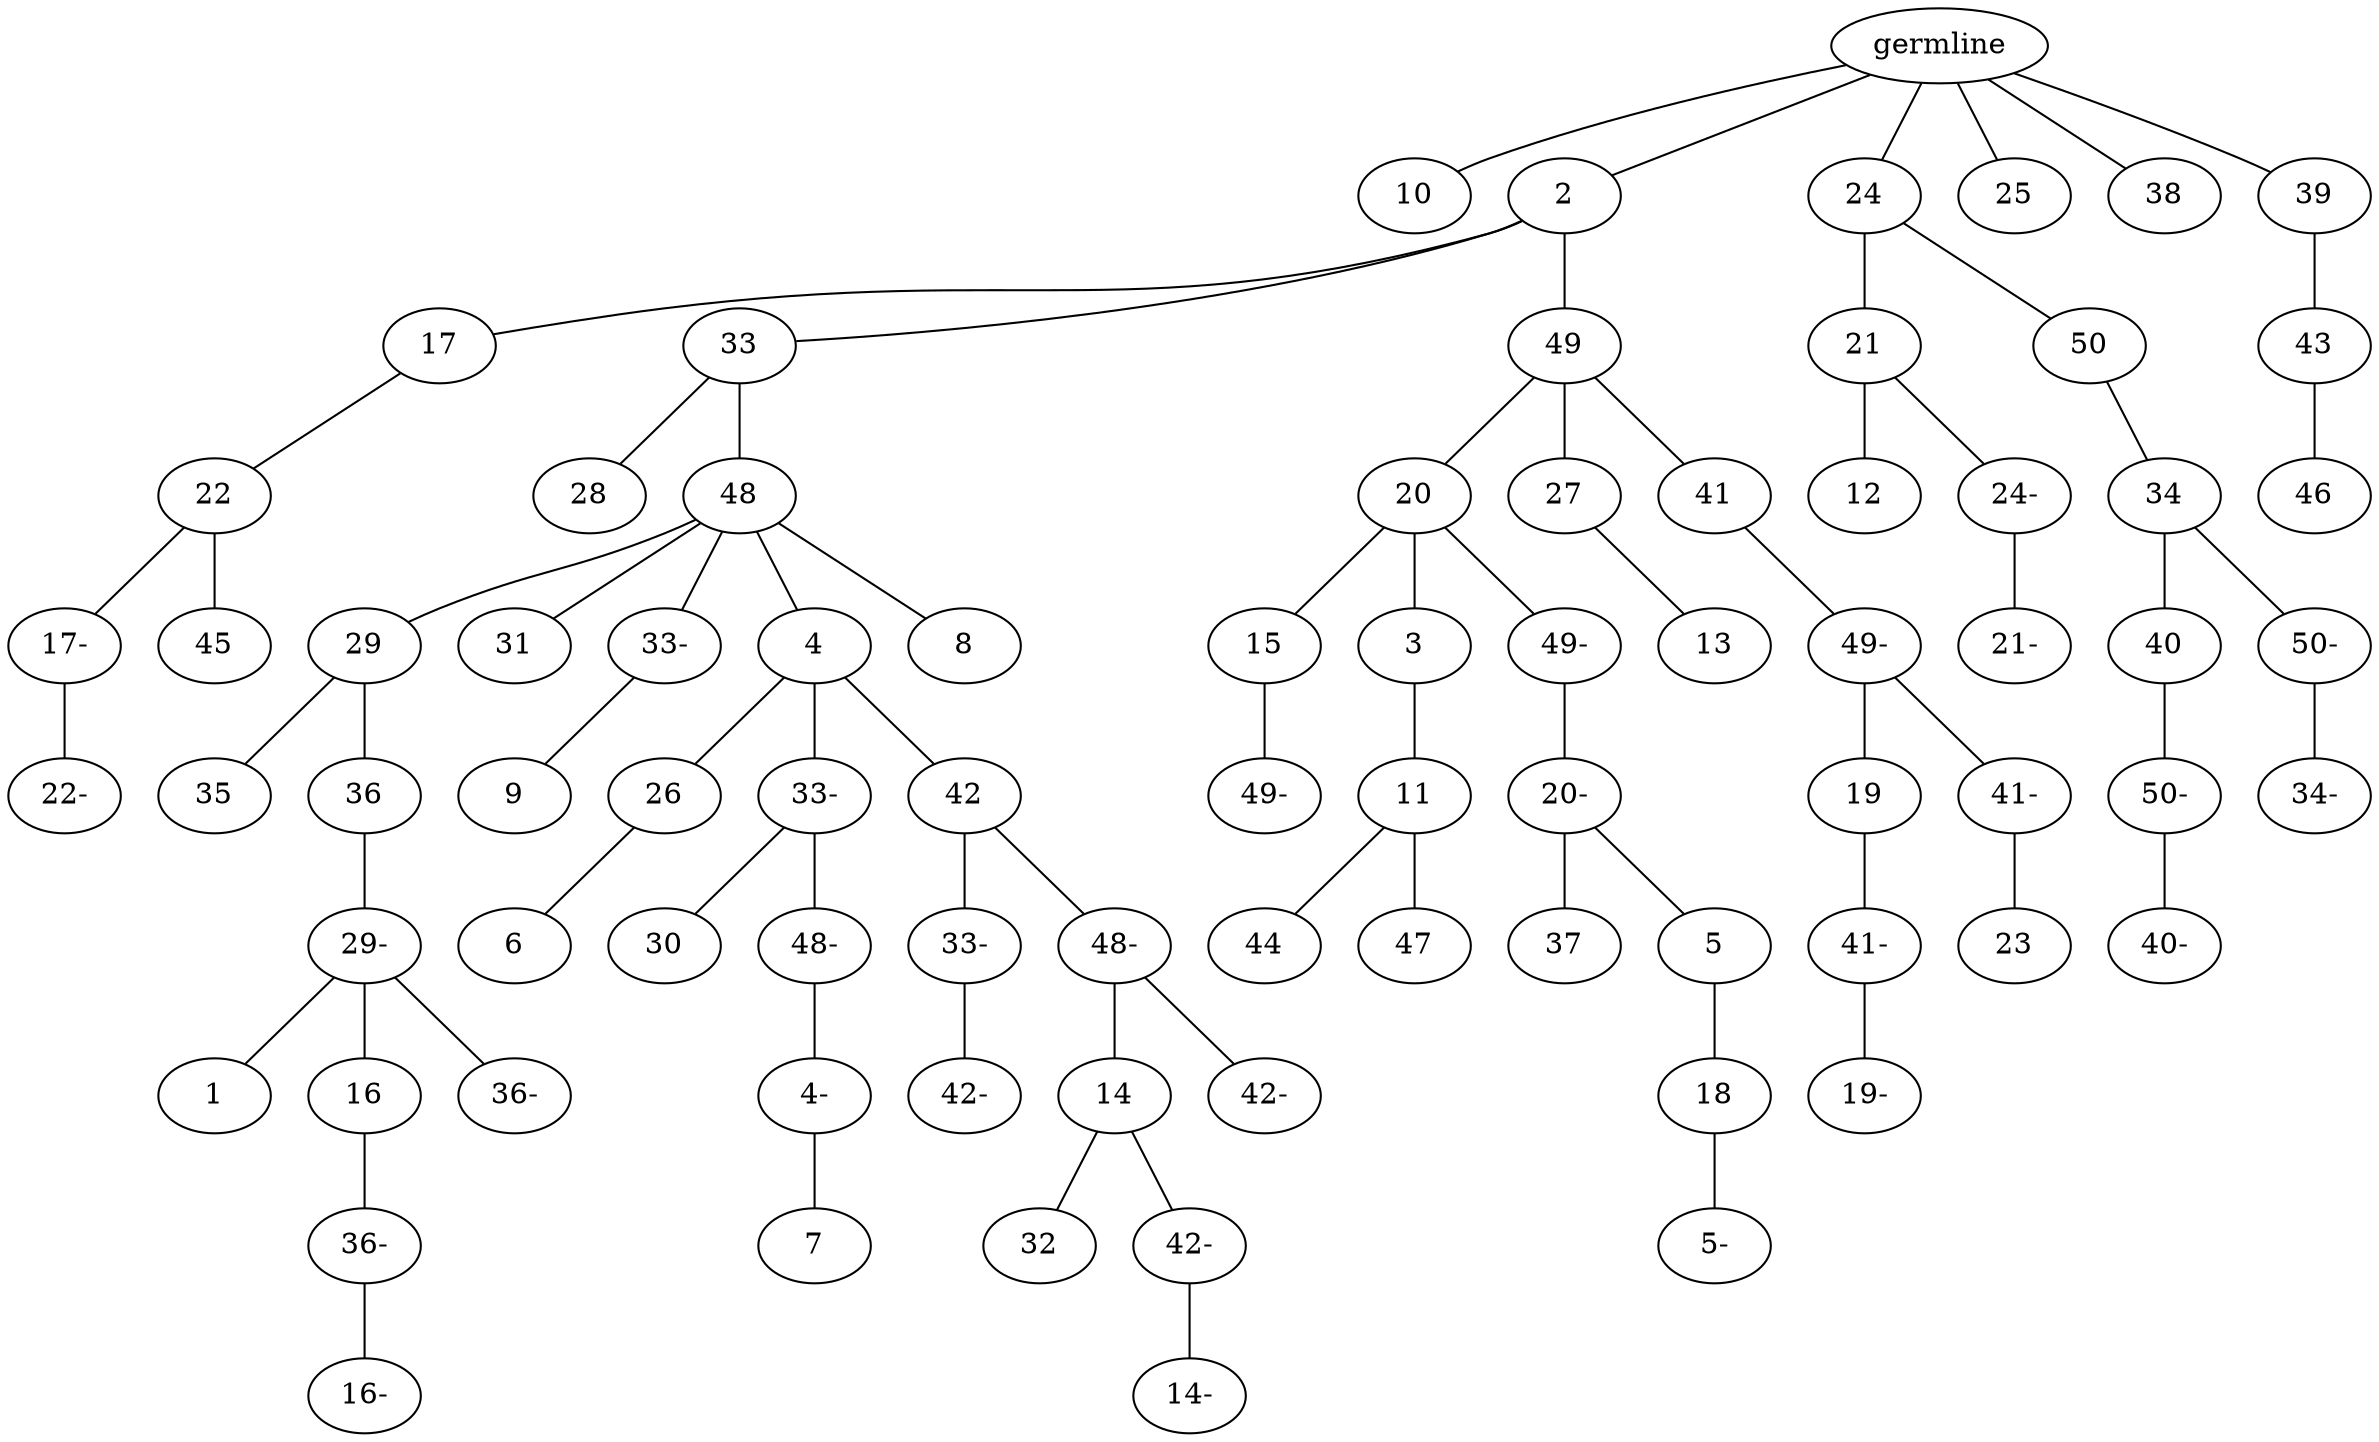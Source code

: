 graph tree {
    "140422457708304" [label="germline"];
    "140422451374256" [label="10"];
    "140422451374832" [label="2"];
    "140422451374784" [label="17"];
    "140422451373584" [label="22"];
    "140422451372576" [label="17-"];
    "140422451373776" [label="22-"];
    "140422451373728" [label="45"];
    "140422451374496" [label="33"];
    "140422451374208" [label="28"];
    "140422451372144" [label="48"];
    "140422451373152" [label="29"];
    "140422451375744" [label="35"];
    "140422451374448" [label="36"];
    "140422451373056" [label="29-"];
    "140422451375504" [label="1"];
    "140422451373920" [label="16"];
    "140422457761904" [label="36-"];
    "140422457762192" [label="16-"];
    "140422451372096" [label="36-"];
    "140422451375264" [label="31"];
    "140422451374640" [label="33-"];
    "140422451526096" [label="9"];
    "140422451374976" [label="4"];
    "140422457763056" [label="26"];
    "140422457762528" [label="6"];
    "140422457763200" [label="33-"];
    "140422457762816" [label="30"];
    "140422457762336" [label="48-"];
    "140422457762960" [label="4-"];
    "140422457763632" [label="7"];
    "140422457763776" [label="42"];
    "140422457763248" [label="33-"];
    "140422457763968" [label="42-"];
    "140422457764400" [label="48-"];
    "140422457764064" [label="14"];
    "140422457764352" [label="32"];
    "140422457764160" [label="42-"];
    "140422457764448" [label="14-"];
    "140422457765360" [label="42-"];
    "140422457762576" [label="8"];
    "140422451373104" [label="49"];
    "140422457763488" [label="20"];
    "140422457765072" [label="15"];
    "140422457765504" [label="49-"];
    "140422457765696" [label="3"];
    "140422457764976" [label="11"];
    "140422457765648" [label="44"];
    "140422457765744" [label="47"];
    "140422457764256" [label="49-"];
    "140422451524416" [label="20-"];
    "140422451524032" [label="37"];
    "140422451523936" [label="5"];
    "140422451524272" [label="18"];
    "140422451524848" [label="5-"];
    "140422457765312" [label="27"];
    "140422451524992" [label="13"];
    "140422457764640" [label="41"];
    "140422451524080" [label="49-"];
    "140422451524608" [label="19"];
    "140422451525328" [label="41-"];
    "140422451525760" [label="19-"];
    "140422451526000" [label="41-"];
    "140422451524944" [label="23"];
    "140422451375456" [label="24"];
    "140422451526240" [label="21"];
    "140422451526048" [label="12"];
    "140422451526144" [label="24-"];
    "140422451527056" [label="21-"];
    "140422451526480" [label="50"];
    "140422451527296" [label="34"];
    "140422451527632" [label="40"];
    "140422466175280" [label="50-"];
    "140422466175568" [label="40-"];
    "140422451527344" [label="50-"];
    "140422466175088" [label="34-"];
    "140422451376032" [label="25"];
    "140422451526720" [label="38"];
    "140422451526624" [label="39"];
    "140422466176192" [label="43"];
    "140422466176048" [label="46"];
    "140422457708304" -- "140422451374256";
    "140422457708304" -- "140422451374832";
    "140422457708304" -- "140422451375456";
    "140422457708304" -- "140422451376032";
    "140422457708304" -- "140422451526720";
    "140422457708304" -- "140422451526624";
    "140422451374832" -- "140422451374784";
    "140422451374832" -- "140422451374496";
    "140422451374832" -- "140422451373104";
    "140422451374784" -- "140422451373584";
    "140422451373584" -- "140422451372576";
    "140422451373584" -- "140422451373728";
    "140422451372576" -- "140422451373776";
    "140422451374496" -- "140422451374208";
    "140422451374496" -- "140422451372144";
    "140422451372144" -- "140422451373152";
    "140422451372144" -- "140422451375264";
    "140422451372144" -- "140422451374640";
    "140422451372144" -- "140422451374976";
    "140422451372144" -- "140422457762576";
    "140422451373152" -- "140422451375744";
    "140422451373152" -- "140422451374448";
    "140422451374448" -- "140422451373056";
    "140422451373056" -- "140422451375504";
    "140422451373056" -- "140422451373920";
    "140422451373056" -- "140422451372096";
    "140422451373920" -- "140422457761904";
    "140422457761904" -- "140422457762192";
    "140422451374640" -- "140422451526096";
    "140422451374976" -- "140422457763056";
    "140422451374976" -- "140422457763200";
    "140422451374976" -- "140422457763776";
    "140422457763056" -- "140422457762528";
    "140422457763200" -- "140422457762816";
    "140422457763200" -- "140422457762336";
    "140422457762336" -- "140422457762960";
    "140422457762960" -- "140422457763632";
    "140422457763776" -- "140422457763248";
    "140422457763776" -- "140422457764400";
    "140422457763248" -- "140422457763968";
    "140422457764400" -- "140422457764064";
    "140422457764400" -- "140422457765360";
    "140422457764064" -- "140422457764352";
    "140422457764064" -- "140422457764160";
    "140422457764160" -- "140422457764448";
    "140422451373104" -- "140422457763488";
    "140422451373104" -- "140422457765312";
    "140422451373104" -- "140422457764640";
    "140422457763488" -- "140422457765072";
    "140422457763488" -- "140422457765696";
    "140422457763488" -- "140422457764256";
    "140422457765072" -- "140422457765504";
    "140422457765696" -- "140422457764976";
    "140422457764976" -- "140422457765648";
    "140422457764976" -- "140422457765744";
    "140422457764256" -- "140422451524416";
    "140422451524416" -- "140422451524032";
    "140422451524416" -- "140422451523936";
    "140422451523936" -- "140422451524272";
    "140422451524272" -- "140422451524848";
    "140422457765312" -- "140422451524992";
    "140422457764640" -- "140422451524080";
    "140422451524080" -- "140422451524608";
    "140422451524080" -- "140422451526000";
    "140422451524608" -- "140422451525328";
    "140422451525328" -- "140422451525760";
    "140422451526000" -- "140422451524944";
    "140422451375456" -- "140422451526240";
    "140422451375456" -- "140422451526480";
    "140422451526240" -- "140422451526048";
    "140422451526240" -- "140422451526144";
    "140422451526144" -- "140422451527056";
    "140422451526480" -- "140422451527296";
    "140422451527296" -- "140422451527632";
    "140422451527296" -- "140422451527344";
    "140422451527632" -- "140422466175280";
    "140422466175280" -- "140422466175568";
    "140422451527344" -- "140422466175088";
    "140422451526624" -- "140422466176192";
    "140422466176192" -- "140422466176048";
}
